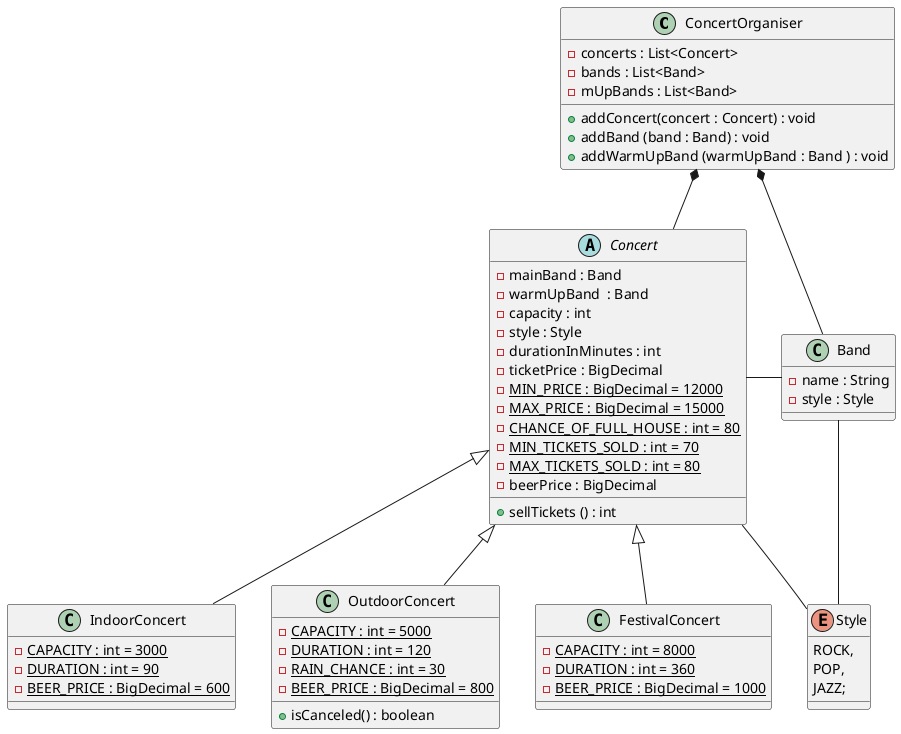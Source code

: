 @startuml

class ConcertOrganiser {
- concerts : List<Concert>
+ addConcert(concert : Concert) : void
- bands : List<Band>
- mUpBands : List<Band>
+ addBand (band : Band) : void
+ addWarmUpBand (warmUpBand : Band ) : void
}

abstract class Concert {
- mainBand : Band
- warmUpBand  : Band
- capacity : int
- style : Style
- durationInMinutes : int
- ticketPrice : BigDecimal
- {static} MIN_PRICE : BigDecimal = 12000
- {static} MAX_PRICE : BigDecimal = 15000
- {static} CHANCE_OF_FULL_HOUSE : int = 80
- {static} MIN_TICKETS_SOLD : int = 70
- {static} MAX_TICKETS_SOLD : int = 80
- beerPrice : BigDecimal
+ sellTickets () : int
}

class IndoorConcert extends Concert {
- {static} CAPACITY : int = 3000
- {static} DURATION : int = 90
- {static} BEER_PRICE : BigDecimal = 600
}

class OutdoorConcert extends Concert {
- {static} CAPACITY : int = 5000
- {static} DURATION : int = 120
- {static} RAIN_CHANCE : int = 30
- {static} BEER_PRICE : BigDecimal = 800
+ isCanceled() : boolean
}

class FestivalConcert extends Concert {
- {static} CAPACITY : int = 8000
- {static} DURATION : int = 360
- {static} BEER_PRICE : BigDecimal = 1000
}

class Band {
- name : String
- style : Style
}



enum Style {
ROCK,
POP,
JAZZ;
}


ConcertOrganiser *-- Concert
ConcertOrganiser *-- Band
Concert - Band
Concert -- Style
Band -- Style

@enduml